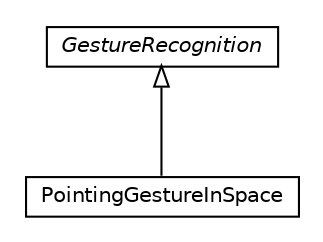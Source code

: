 #!/usr/local/bin/dot
#
# Class diagram 
# Generated by UMLGraph version R5_6-24-gf6e263 (http://www.umlgraph.org/)
#

digraph G {
	edge [fontname="Helvetica",fontsize=10,labelfontname="Helvetica",labelfontsize=10];
	node [fontname="Helvetica",fontsize=10,shape=plaintext];
	nodesep=0.25;
	ranksep=0.5;
	// org.universAAL.ontology.gesture.pointing.PointingGestureInSpace
	c356155 [label=<<table title="org.universAAL.ontology.gesture.pointing.PointingGestureInSpace" border="0" cellborder="1" cellspacing="0" cellpadding="2" port="p" href="./PointingGestureInSpace.html">
		<tr><td><table border="0" cellspacing="0" cellpadding="1">
<tr><td align="center" balign="center"> PointingGestureInSpace </td></tr>
		</table></td></tr>
		</table>>, URL="./PointingGestureInSpace.html", fontname="Helvetica", fontcolor="black", fontsize=10.0];
	// org.universAAL.ontology.gesture.pointing.GestureRecognition
	c356156 [label=<<table title="org.universAAL.ontology.gesture.pointing.GestureRecognition" border="0" cellborder="1" cellspacing="0" cellpadding="2" port="p" href="./GestureRecognition.html">
		<tr><td><table border="0" cellspacing="0" cellpadding="1">
<tr><td align="center" balign="center"><font face="Helvetica-Oblique"> GestureRecognition </font></td></tr>
		</table></td></tr>
		</table>>, URL="./GestureRecognition.html", fontname="Helvetica", fontcolor="black", fontsize=10.0];
	//org.universAAL.ontology.gesture.pointing.PointingGestureInSpace extends org.universAAL.ontology.gesture.pointing.GestureRecognition
	c356156:p -> c356155:p [dir=back,arrowtail=empty];
}

